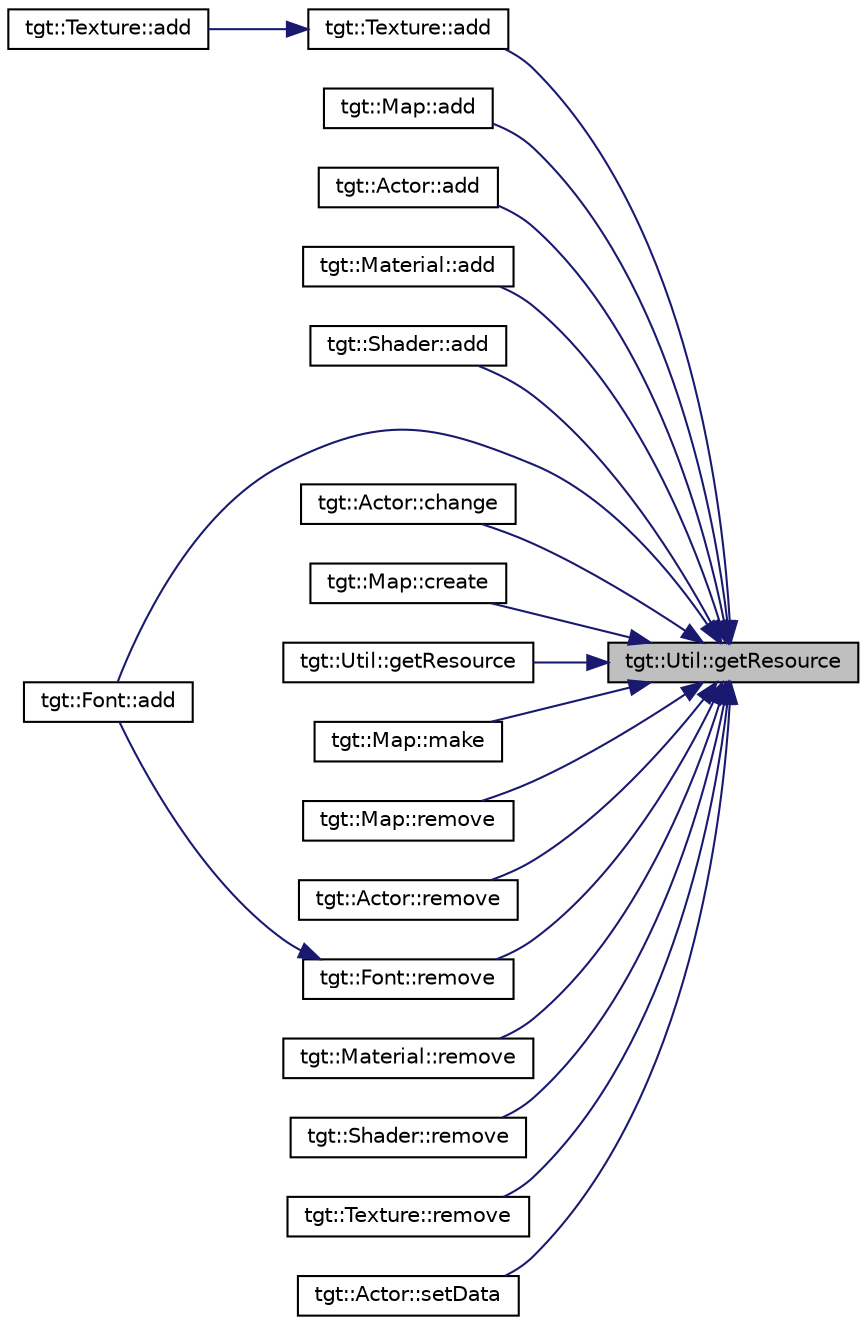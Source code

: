 digraph "tgt::Util::getResource"
{
 // LATEX_PDF_SIZE
  edge [fontname="Helvetica",fontsize="10",labelfontname="Helvetica",labelfontsize="10"];
  node [fontname="Helvetica",fontsize="10",shape=record];
  rankdir="RL";
  Node1 [label="tgt::Util::getResource",height=0.2,width=0.4,color="black", fillcolor="grey75", style="filled", fontcolor="black",tooltip=" "];
  Node1 -> Node2 [dir="back",color="midnightblue",fontsize="10",style="solid"];
  Node2 [label="tgt::Texture::add",height=0.2,width=0.4,color="black", fillcolor="white", style="filled",URL="$namespacetgt_1_1_texture.html#a4a7df9befd79a0848935f9aa2e0a7458",tooltip=" "];
  Node2 -> Node3 [dir="back",color="midnightblue",fontsize="10",style="solid"];
  Node3 [label="tgt::Texture::add",height=0.2,width=0.4,color="black", fillcolor="white", style="filled",URL="$namespacetgt_1_1_texture.html#ad843f41460c37d5432d903bf1f607aad",tooltip=" "];
  Node1 -> Node4 [dir="back",color="midnightblue",fontsize="10",style="solid"];
  Node4 [label="tgt::Map::add",height=0.2,width=0.4,color="black", fillcolor="white", style="filled",URL="$namespacetgt_1_1_map.html#ab5a5f5d6cf5fb69879c93beddb87757e",tooltip=" "];
  Node1 -> Node5 [dir="back",color="midnightblue",fontsize="10",style="solid"];
  Node5 [label="tgt::Actor::add",height=0.2,width=0.4,color="black", fillcolor="white", style="filled",URL="$namespacetgt_1_1_actor.html#a816b60d2cc57a64b05c81541779c3b35",tooltip=" "];
  Node1 -> Node6 [dir="back",color="midnightblue",fontsize="10",style="solid"];
  Node6 [label="tgt::Material::add",height=0.2,width=0.4,color="black", fillcolor="white", style="filled",URL="$namespacetgt_1_1_material.html#af3112a9c3330af104887231d7b74987b",tooltip=" "];
  Node1 -> Node7 [dir="back",color="midnightblue",fontsize="10",style="solid"];
  Node7 [label="tgt::Shader::add",height=0.2,width=0.4,color="black", fillcolor="white", style="filled",URL="$namespacetgt_1_1_shader.html#a0aac0da9e2aa3b511d31d6b7b65a6e3f",tooltip=" "];
  Node1 -> Node8 [dir="back",color="midnightblue",fontsize="10",style="solid"];
  Node8 [label="tgt::Font::add",height=0.2,width=0.4,color="black", fillcolor="white", style="filled",URL="$namespacetgt_1_1_font.html#a83ff63c7e15f3d3e2977e1acdf9ec059",tooltip=" "];
  Node1 -> Node9 [dir="back",color="midnightblue",fontsize="10",style="solid"];
  Node9 [label="tgt::Actor::change",height=0.2,width=0.4,color="black", fillcolor="white", style="filled",URL="$namespacetgt_1_1_actor.html#aa83f41e58c221cf8f58c9fe485463def",tooltip=" "];
  Node1 -> Node10 [dir="back",color="midnightblue",fontsize="10",style="solid"];
  Node10 [label="tgt::Map::create",height=0.2,width=0.4,color="black", fillcolor="white", style="filled",URL="$namespacetgt_1_1_map.html#ae7aca4f710c36d670c8c4ab4d30c731e",tooltip=" "];
  Node1 -> Node11 [dir="back",color="midnightblue",fontsize="10",style="solid"];
  Node11 [label="tgt::Util::getResource",height=0.2,width=0.4,color="black", fillcolor="white", style="filled",URL="$namespacetgt_1_1_util.html#a8dbd4a57d2e657434c936a98b9544e35",tooltip=" "];
  Node1 -> Node12 [dir="back",color="midnightblue",fontsize="10",style="solid"];
  Node12 [label="tgt::Map::make",height=0.2,width=0.4,color="black", fillcolor="white", style="filled",URL="$namespacetgt_1_1_map.html#ae955f3e7f19a2015f8988c511547d239",tooltip=" "];
  Node1 -> Node13 [dir="back",color="midnightblue",fontsize="10",style="solid"];
  Node13 [label="tgt::Map::remove",height=0.2,width=0.4,color="black", fillcolor="white", style="filled",URL="$namespacetgt_1_1_map.html#adde93f4670248f670a099b3c62ad2329",tooltip=" "];
  Node1 -> Node14 [dir="back",color="midnightblue",fontsize="10",style="solid"];
  Node14 [label="tgt::Actor::remove",height=0.2,width=0.4,color="black", fillcolor="white", style="filled",URL="$namespacetgt_1_1_actor.html#ad78eb0c8eeb21a99b90118fa7511a8af",tooltip=" "];
  Node1 -> Node15 [dir="back",color="midnightblue",fontsize="10",style="solid"];
  Node15 [label="tgt::Font::remove",height=0.2,width=0.4,color="black", fillcolor="white", style="filled",URL="$namespacetgt_1_1_font.html#a465158a8ad8a56476984777df099724a",tooltip=" "];
  Node15 -> Node8 [dir="back",color="midnightblue",fontsize="10",style="solid"];
  Node1 -> Node16 [dir="back",color="midnightblue",fontsize="10",style="solid"];
  Node16 [label="tgt::Material::remove",height=0.2,width=0.4,color="black", fillcolor="white", style="filled",URL="$namespacetgt_1_1_material.html#afa27dfccdcf974676591ceb3c77b79ce",tooltip=" "];
  Node1 -> Node17 [dir="back",color="midnightblue",fontsize="10",style="solid"];
  Node17 [label="tgt::Shader::remove",height=0.2,width=0.4,color="black", fillcolor="white", style="filled",URL="$namespacetgt_1_1_shader.html#a57056cbc2d6c261fcefe07f0d7d0caf2",tooltip=" "];
  Node1 -> Node18 [dir="back",color="midnightblue",fontsize="10",style="solid"];
  Node18 [label="tgt::Texture::remove",height=0.2,width=0.4,color="black", fillcolor="white", style="filled",URL="$namespacetgt_1_1_texture.html#a95ef9969bed397fadc5cd49349f34dbd",tooltip=" "];
  Node1 -> Node19 [dir="back",color="midnightblue",fontsize="10",style="solid"];
  Node19 [label="tgt::Actor::setData",height=0.2,width=0.4,color="black", fillcolor="white", style="filled",URL="$namespacetgt_1_1_actor.html#a906d2943aebf81cf52e131fa256c96d2",tooltip=" "];
}

